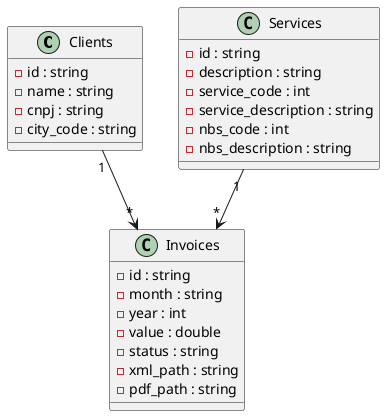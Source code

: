 @startuml

class Clients {
    - id : string 
    - name : string
    - cnpj : string
    - city_code : string
}

class Services {
    - id : string
    - description : string
    - service_code : int
    - service_description : string
    - nbs_code : int
    - nbs_description : string
}

class Invoices {
    - id : string
    - month : string
    - year : int
    - value : double 
    - status : string 
    - xml_path : string
    - pdf_path : string
}

Clients "1" --> "*" Invoices
Services "1" --> "*" Invoices

@enduml
